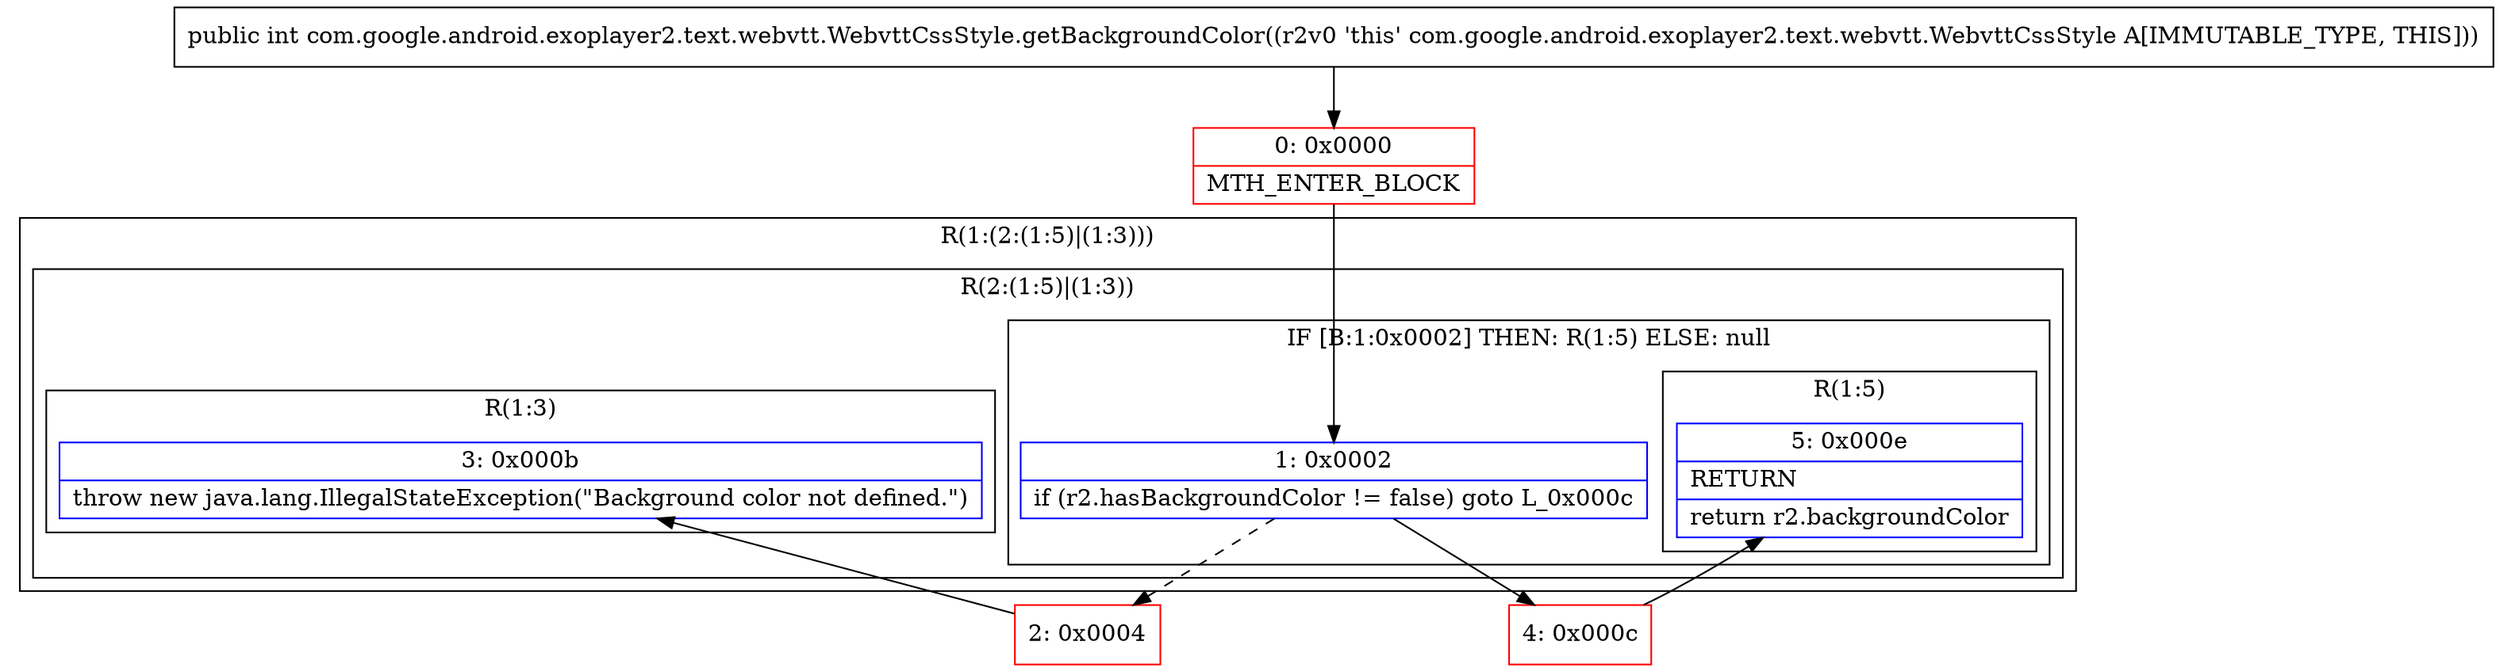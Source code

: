 digraph "CFG forcom.google.android.exoplayer2.text.webvtt.WebvttCssStyle.getBackgroundColor()I" {
subgraph cluster_Region_1630504971 {
label = "R(1:(2:(1:5)|(1:3)))";
node [shape=record,color=blue];
subgraph cluster_Region_1154529701 {
label = "R(2:(1:5)|(1:3))";
node [shape=record,color=blue];
subgraph cluster_IfRegion_1994469050 {
label = "IF [B:1:0x0002] THEN: R(1:5) ELSE: null";
node [shape=record,color=blue];
Node_1 [shape=record,label="{1\:\ 0x0002|if (r2.hasBackgroundColor != false) goto L_0x000c\l}"];
subgraph cluster_Region_1546972414 {
label = "R(1:5)";
node [shape=record,color=blue];
Node_5 [shape=record,label="{5\:\ 0x000e|RETURN\l|return r2.backgroundColor\l}"];
}
}
subgraph cluster_Region_1103517859 {
label = "R(1:3)";
node [shape=record,color=blue];
Node_3 [shape=record,label="{3\:\ 0x000b|throw new java.lang.IllegalStateException(\"Background color not defined.\")\l}"];
}
}
}
Node_0 [shape=record,color=red,label="{0\:\ 0x0000|MTH_ENTER_BLOCK\l}"];
Node_2 [shape=record,color=red,label="{2\:\ 0x0004}"];
Node_4 [shape=record,color=red,label="{4\:\ 0x000c}"];
MethodNode[shape=record,label="{public int com.google.android.exoplayer2.text.webvtt.WebvttCssStyle.getBackgroundColor((r2v0 'this' com.google.android.exoplayer2.text.webvtt.WebvttCssStyle A[IMMUTABLE_TYPE, THIS])) }"];
MethodNode -> Node_0;
Node_1 -> Node_2[style=dashed];
Node_1 -> Node_4;
Node_0 -> Node_1;
Node_2 -> Node_3;
Node_4 -> Node_5;
}

